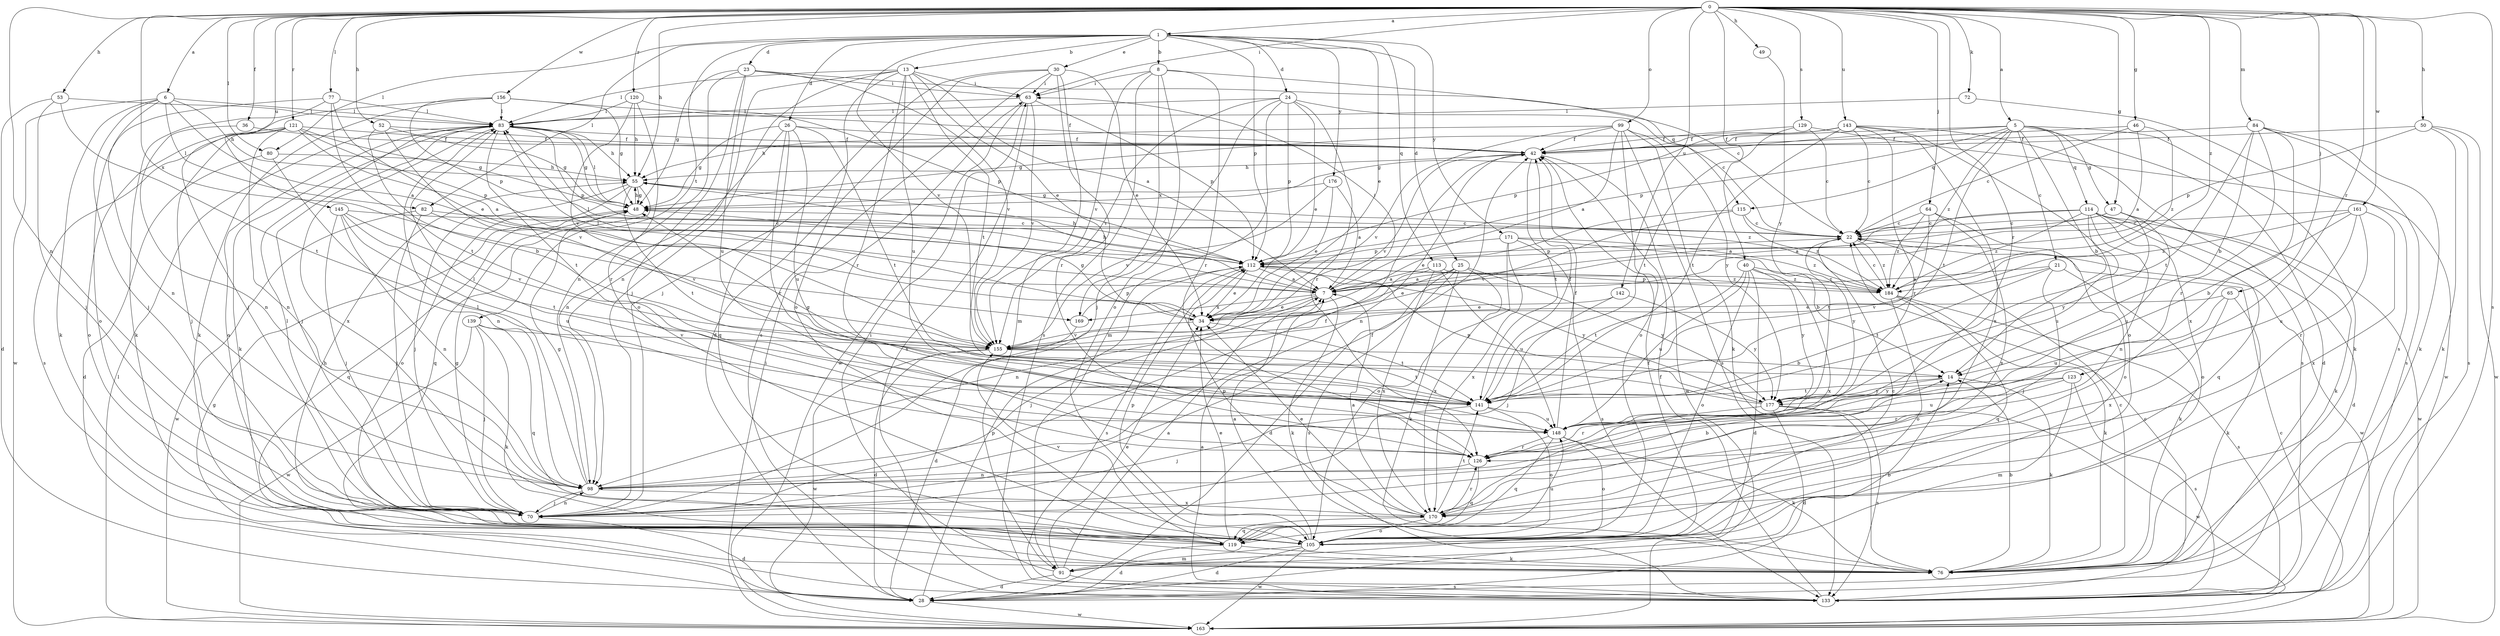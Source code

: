 strict digraph  {
0;
1;
5;
6;
7;
8;
13;
14;
21;
22;
23;
24;
25;
26;
28;
30;
34;
36;
40;
42;
46;
47;
48;
49;
50;
52;
53;
55;
63;
64;
65;
70;
72;
76;
77;
80;
82;
83;
84;
91;
98;
99;
105;
112;
113;
114;
115;
119;
120;
121;
123;
126;
129;
133;
139;
141;
142;
143;
145;
148;
155;
156;
161;
163;
169;
170;
171;
176;
177;
184;
0 -> 1  [label=a];
0 -> 5  [label=a];
0 -> 6  [label=a];
0 -> 36  [label=f];
0 -> 40  [label=f];
0 -> 46  [label=g];
0 -> 47  [label=g];
0 -> 49  [label=h];
0 -> 50  [label=h];
0 -> 52  [label=h];
0 -> 53  [label=h];
0 -> 55  [label=h];
0 -> 63  [label=i];
0 -> 64  [label=j];
0 -> 65  [label=j];
0 -> 72  [label=k];
0 -> 77  [label=l];
0 -> 80  [label=l];
0 -> 84  [label=m];
0 -> 98  [label=n];
0 -> 99  [label=o];
0 -> 120  [label=r];
0 -> 121  [label=r];
0 -> 123  [label=r];
0 -> 126  [label=r];
0 -> 129  [label=s];
0 -> 133  [label=s];
0 -> 142  [label=u];
0 -> 143  [label=u];
0 -> 145  [label=u];
0 -> 156  [label=w];
0 -> 161  [label=w];
0 -> 169  [label=x];
0 -> 184  [label=z];
1 -> 8  [label=b];
1 -> 13  [label=b];
1 -> 23  [label=d];
1 -> 24  [label=d];
1 -> 25  [label=d];
1 -> 26  [label=d];
1 -> 30  [label=e];
1 -> 34  [label=e];
1 -> 80  [label=l];
1 -> 82  [label=l];
1 -> 112  [label=p];
1 -> 113  [label=q];
1 -> 139  [label=t];
1 -> 155  [label=v];
1 -> 171  [label=y];
1 -> 176  [label=y];
5 -> 14  [label=b];
5 -> 21  [label=c];
5 -> 28  [label=d];
5 -> 42  [label=f];
5 -> 47  [label=g];
5 -> 48  [label=g];
5 -> 76  [label=k];
5 -> 112  [label=p];
5 -> 114  [label=q];
5 -> 115  [label=q];
5 -> 141  [label=t];
5 -> 184  [label=z];
6 -> 7  [label=a];
6 -> 55  [label=h];
6 -> 70  [label=j];
6 -> 76  [label=k];
6 -> 82  [label=l];
6 -> 83  [label=l];
6 -> 98  [label=n];
6 -> 163  [label=w];
7 -> 34  [label=e];
7 -> 55  [label=h];
7 -> 63  [label=i];
7 -> 70  [label=j];
7 -> 76  [label=k];
7 -> 83  [label=l];
7 -> 169  [label=x];
8 -> 63  [label=i];
8 -> 105  [label=o];
8 -> 115  [label=q];
8 -> 126  [label=r];
8 -> 133  [label=s];
8 -> 155  [label=v];
8 -> 169  [label=x];
13 -> 7  [label=a];
13 -> 34  [label=e];
13 -> 63  [label=i];
13 -> 70  [label=j];
13 -> 83  [label=l];
13 -> 98  [label=n];
13 -> 105  [label=o];
13 -> 126  [label=r];
13 -> 141  [label=t];
13 -> 148  [label=u];
14 -> 76  [label=k];
14 -> 141  [label=t];
14 -> 177  [label=y];
21 -> 7  [label=a];
21 -> 70  [label=j];
21 -> 76  [label=k];
21 -> 141  [label=t];
21 -> 155  [label=v];
22 -> 112  [label=p];
22 -> 163  [label=w];
22 -> 177  [label=y];
22 -> 184  [label=z];
23 -> 22  [label=c];
23 -> 48  [label=g];
23 -> 63  [label=i];
23 -> 98  [label=n];
23 -> 105  [label=o];
23 -> 148  [label=u];
23 -> 155  [label=v];
24 -> 22  [label=c];
24 -> 34  [label=e];
24 -> 70  [label=j];
24 -> 83  [label=l];
24 -> 91  [label=m];
24 -> 112  [label=p];
24 -> 126  [label=r];
24 -> 155  [label=v];
25 -> 7  [label=a];
25 -> 28  [label=d];
25 -> 34  [label=e];
25 -> 76  [label=k];
25 -> 133  [label=s];
25 -> 170  [label=x];
25 -> 177  [label=y];
26 -> 42  [label=f];
26 -> 48  [label=g];
26 -> 98  [label=n];
26 -> 119  [label=q];
26 -> 126  [label=r];
26 -> 141  [label=t];
26 -> 148  [label=u];
28 -> 48  [label=g];
28 -> 112  [label=p];
28 -> 163  [label=w];
30 -> 28  [label=d];
30 -> 34  [label=e];
30 -> 63  [label=i];
30 -> 70  [label=j];
30 -> 91  [label=m];
30 -> 126  [label=r];
30 -> 133  [label=s];
34 -> 48  [label=g];
34 -> 83  [label=l];
34 -> 141  [label=t];
34 -> 155  [label=v];
36 -> 42  [label=f];
36 -> 98  [label=n];
40 -> 28  [label=d];
40 -> 105  [label=o];
40 -> 141  [label=t];
40 -> 148  [label=u];
40 -> 170  [label=x];
40 -> 177  [label=y];
40 -> 184  [label=z];
42 -> 55  [label=h];
42 -> 98  [label=n];
42 -> 141  [label=t];
42 -> 155  [label=v];
42 -> 163  [label=w];
46 -> 7  [label=a];
46 -> 22  [label=c];
46 -> 42  [label=f];
46 -> 184  [label=z];
47 -> 7  [label=a];
47 -> 22  [label=c];
47 -> 76  [label=k];
47 -> 148  [label=u];
47 -> 177  [label=y];
48 -> 22  [label=c];
48 -> 55  [label=h];
48 -> 83  [label=l];
48 -> 119  [label=q];
49 -> 177  [label=y];
50 -> 42  [label=f];
50 -> 76  [label=k];
50 -> 112  [label=p];
50 -> 133  [label=s];
50 -> 163  [label=w];
52 -> 14  [label=b];
52 -> 42  [label=f];
52 -> 48  [label=g];
52 -> 155  [label=v];
53 -> 28  [label=d];
53 -> 70  [label=j];
53 -> 83  [label=l];
53 -> 141  [label=t];
55 -> 48  [label=g];
55 -> 70  [label=j];
55 -> 105  [label=o];
55 -> 119  [label=q];
55 -> 141  [label=t];
55 -> 184  [label=z];
63 -> 83  [label=l];
63 -> 112  [label=p];
63 -> 133  [label=s];
63 -> 155  [label=v];
63 -> 163  [label=w];
64 -> 22  [label=c];
64 -> 105  [label=o];
64 -> 141  [label=t];
64 -> 170  [label=x];
64 -> 184  [label=z];
65 -> 34  [label=e];
65 -> 76  [label=k];
65 -> 148  [label=u];
65 -> 170  [label=x];
70 -> 28  [label=d];
70 -> 42  [label=f];
70 -> 48  [label=g];
70 -> 83  [label=l];
70 -> 98  [label=n];
72 -> 83  [label=l];
72 -> 133  [label=s];
76 -> 14  [label=b];
76 -> 22  [label=c];
77 -> 34  [label=e];
77 -> 76  [label=k];
77 -> 83  [label=l];
77 -> 105  [label=o];
77 -> 141  [label=t];
80 -> 28  [label=d];
80 -> 55  [label=h];
80 -> 98  [label=n];
82 -> 22  [label=c];
82 -> 70  [label=j];
82 -> 155  [label=v];
82 -> 163  [label=w];
83 -> 42  [label=f];
83 -> 48  [label=g];
83 -> 55  [label=h];
83 -> 70  [label=j];
83 -> 76  [label=k];
83 -> 105  [label=o];
83 -> 112  [label=p];
83 -> 141  [label=t];
83 -> 170  [label=x];
84 -> 14  [label=b];
84 -> 42  [label=f];
84 -> 76  [label=k];
84 -> 126  [label=r];
84 -> 133  [label=s];
84 -> 141  [label=t];
84 -> 170  [label=x];
91 -> 7  [label=a];
91 -> 14  [label=b];
91 -> 28  [label=d];
91 -> 34  [label=e];
91 -> 42  [label=f];
91 -> 63  [label=i];
91 -> 133  [label=s];
98 -> 14  [label=b];
98 -> 42  [label=f];
98 -> 48  [label=g];
98 -> 70  [label=j];
98 -> 83  [label=l];
98 -> 170  [label=x];
99 -> 7  [label=a];
99 -> 42  [label=f];
99 -> 55  [label=h];
99 -> 76  [label=k];
99 -> 105  [label=o];
99 -> 133  [label=s];
99 -> 155  [label=v];
99 -> 177  [label=y];
105 -> 7  [label=a];
105 -> 22  [label=c];
105 -> 28  [label=d];
105 -> 55  [label=h];
105 -> 91  [label=m];
105 -> 112  [label=p];
105 -> 163  [label=w];
112 -> 7  [label=a];
112 -> 34  [label=e];
112 -> 55  [label=h];
112 -> 133  [label=s];
112 -> 177  [label=y];
112 -> 184  [label=z];
113 -> 7  [label=a];
113 -> 98  [label=n];
113 -> 148  [label=u];
113 -> 170  [label=x];
113 -> 184  [label=z];
114 -> 7  [label=a];
114 -> 22  [label=c];
114 -> 28  [label=d];
114 -> 98  [label=n];
114 -> 105  [label=o];
114 -> 119  [label=q];
114 -> 148  [label=u];
114 -> 163  [label=w];
114 -> 184  [label=z];
115 -> 22  [label=c];
115 -> 34  [label=e];
115 -> 155  [label=v];
115 -> 184  [label=z];
119 -> 28  [label=d];
119 -> 34  [label=e];
119 -> 76  [label=k];
119 -> 148  [label=u];
119 -> 155  [label=v];
120 -> 55  [label=h];
120 -> 83  [label=l];
120 -> 112  [label=p];
120 -> 126  [label=r];
120 -> 155  [label=v];
121 -> 7  [label=a];
121 -> 42  [label=f];
121 -> 48  [label=g];
121 -> 70  [label=j];
121 -> 98  [label=n];
121 -> 105  [label=o];
121 -> 112  [label=p];
121 -> 133  [label=s];
123 -> 91  [label=m];
123 -> 126  [label=r];
123 -> 133  [label=s];
123 -> 148  [label=u];
123 -> 177  [label=y];
126 -> 98  [label=n];
126 -> 119  [label=q];
129 -> 22  [label=c];
129 -> 42  [label=f];
129 -> 141  [label=t];
129 -> 163  [label=w];
133 -> 7  [label=a];
133 -> 22  [label=c];
133 -> 42  [label=f];
139 -> 70  [label=j];
139 -> 76  [label=k];
139 -> 119  [label=q];
139 -> 155  [label=v];
139 -> 163  [label=w];
141 -> 42  [label=f];
141 -> 70  [label=j];
141 -> 105  [label=o];
141 -> 148  [label=u];
142 -> 34  [label=e];
142 -> 70  [label=j];
142 -> 177  [label=y];
143 -> 22  [label=c];
143 -> 42  [label=f];
143 -> 48  [label=g];
143 -> 105  [label=o];
143 -> 112  [label=p];
143 -> 126  [label=r];
143 -> 133  [label=s];
143 -> 141  [label=t];
143 -> 170  [label=x];
145 -> 22  [label=c];
145 -> 70  [label=j];
145 -> 98  [label=n];
145 -> 141  [label=t];
145 -> 148  [label=u];
145 -> 155  [label=v];
148 -> 42  [label=f];
148 -> 76  [label=k];
148 -> 83  [label=l];
148 -> 105  [label=o];
148 -> 119  [label=q];
148 -> 126  [label=r];
155 -> 14  [label=b];
155 -> 28  [label=d];
155 -> 141  [label=t];
155 -> 163  [label=w];
156 -> 42  [label=f];
156 -> 48  [label=g];
156 -> 70  [label=j];
156 -> 76  [label=k];
156 -> 83  [label=l];
156 -> 112  [label=p];
161 -> 14  [label=b];
161 -> 22  [label=c];
161 -> 126  [label=r];
161 -> 148  [label=u];
161 -> 170  [label=x];
161 -> 184  [label=z];
163 -> 22  [label=c];
163 -> 63  [label=i];
163 -> 83  [label=l];
169 -> 28  [label=d];
169 -> 112  [label=p];
170 -> 7  [label=a];
170 -> 34  [label=e];
170 -> 105  [label=o];
170 -> 112  [label=p];
170 -> 119  [label=q];
170 -> 126  [label=r];
170 -> 141  [label=t];
171 -> 14  [label=b];
171 -> 105  [label=o];
171 -> 112  [label=p];
171 -> 133  [label=s];
171 -> 170  [label=x];
171 -> 184  [label=z];
176 -> 7  [label=a];
176 -> 34  [label=e];
176 -> 48  [label=g];
176 -> 155  [label=v];
177 -> 28  [label=d];
177 -> 48  [label=g];
177 -> 112  [label=p];
177 -> 126  [label=r];
177 -> 133  [label=s];
177 -> 163  [label=w];
184 -> 22  [label=c];
184 -> 76  [label=k];
184 -> 105  [label=o];
184 -> 112  [label=p];
184 -> 119  [label=q];
184 -> 133  [label=s];
}
